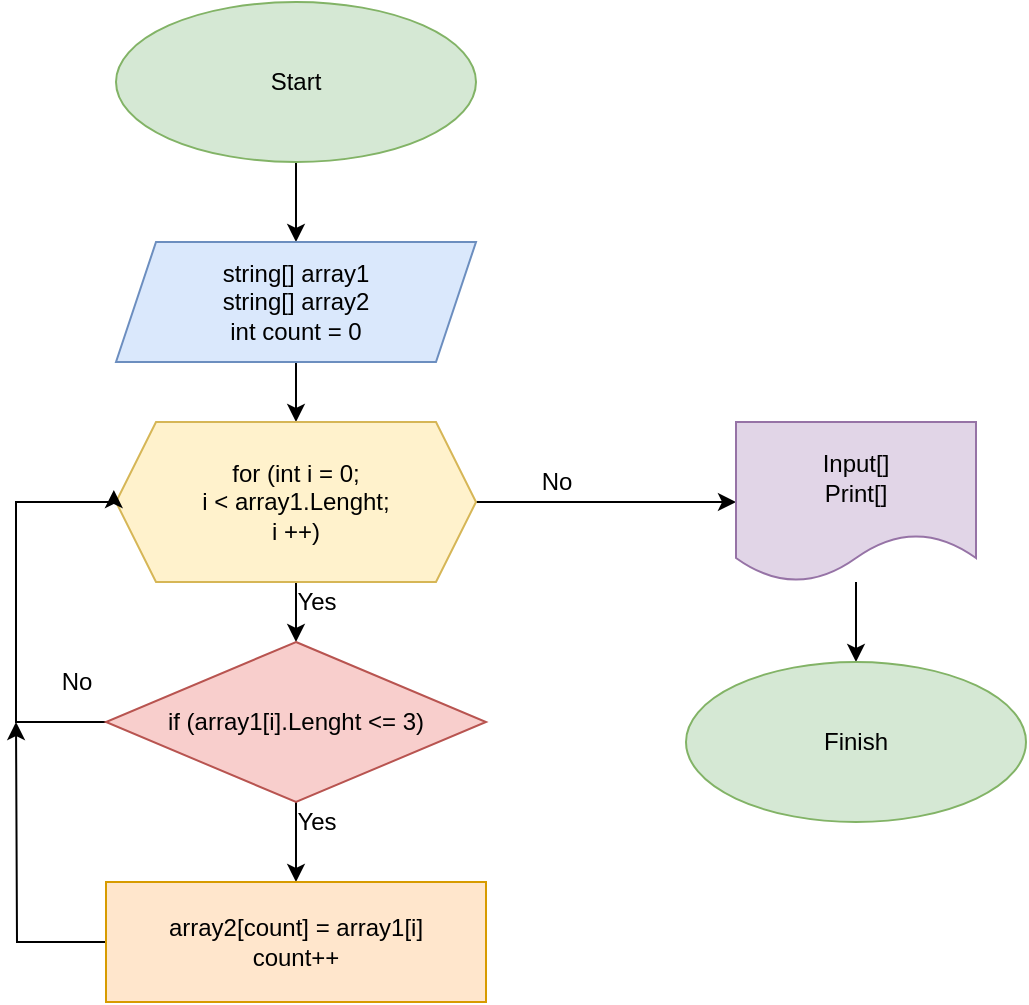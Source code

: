 <mxfile version="21.1.2" type="device">
  <diagram name="Страница 1" id="ih_WKwnYLh3Ba3iCL5Fd">
    <mxGraphModel dx="864" dy="516" grid="1" gridSize="10" guides="1" tooltips="1" connect="1" arrows="1" fold="1" page="1" pageScale="1" pageWidth="827" pageHeight="1169" math="0" shadow="0">
      <root>
        <mxCell id="0" />
        <mxCell id="1" parent="0" />
        <mxCell id="n4S_aSzpWFt3gO5gp6HI-9" value="" style="edgeStyle=orthogonalEdgeStyle;rounded=0;orthogonalLoop=1;jettySize=auto;html=1;" edge="1" parent="1" source="n4S_aSzpWFt3gO5gp6HI-1" target="n4S_aSzpWFt3gO5gp6HI-2">
          <mxGeometry relative="1" as="geometry" />
        </mxCell>
        <mxCell id="n4S_aSzpWFt3gO5gp6HI-1" value="Start" style="ellipse;whiteSpace=wrap;html=1;fillColor=#d5e8d4;strokeColor=#82b366;" vertex="1" parent="1">
          <mxGeometry x="230" y="30" width="180" height="80" as="geometry" />
        </mxCell>
        <mxCell id="n4S_aSzpWFt3gO5gp6HI-10" value="" style="edgeStyle=orthogonalEdgeStyle;rounded=0;orthogonalLoop=1;jettySize=auto;html=1;" edge="1" parent="1" source="n4S_aSzpWFt3gO5gp6HI-2" target="n4S_aSzpWFt3gO5gp6HI-3">
          <mxGeometry relative="1" as="geometry" />
        </mxCell>
        <mxCell id="n4S_aSzpWFt3gO5gp6HI-2" value="string[] array1&lt;br&gt;string[] array2&lt;br&gt;int count = 0" style="shape=parallelogram;perimeter=parallelogramPerimeter;whiteSpace=wrap;html=1;fixedSize=1;fillColor=#dae8fc;strokeColor=#6c8ebf;" vertex="1" parent="1">
          <mxGeometry x="230" y="150" width="180" height="60" as="geometry" />
        </mxCell>
        <mxCell id="n4S_aSzpWFt3gO5gp6HI-11" value="" style="edgeStyle=orthogonalEdgeStyle;rounded=0;orthogonalLoop=1;jettySize=auto;html=1;" edge="1" parent="1" source="n4S_aSzpWFt3gO5gp6HI-3" target="n4S_aSzpWFt3gO5gp6HI-4">
          <mxGeometry relative="1" as="geometry" />
        </mxCell>
        <mxCell id="n4S_aSzpWFt3gO5gp6HI-15" style="edgeStyle=orthogonalEdgeStyle;rounded=0;orthogonalLoop=1;jettySize=auto;html=1;entryX=0;entryY=0.5;entryDx=0;entryDy=0;" edge="1" parent="1" source="n4S_aSzpWFt3gO5gp6HI-3" target="n4S_aSzpWFt3gO5gp6HI-6">
          <mxGeometry relative="1" as="geometry" />
        </mxCell>
        <mxCell id="n4S_aSzpWFt3gO5gp6HI-3" value="for (int i = 0;&lt;br&gt;i &amp;lt; array1.Lenght;&lt;br&gt;i ++)" style="shape=hexagon;perimeter=hexagonPerimeter2;whiteSpace=wrap;html=1;fixedSize=1;fillColor=#fff2cc;strokeColor=#d6b656;" vertex="1" parent="1">
          <mxGeometry x="230" y="240" width="180" height="80" as="geometry" />
        </mxCell>
        <mxCell id="n4S_aSzpWFt3gO5gp6HI-12" value="" style="edgeStyle=orthogonalEdgeStyle;rounded=0;orthogonalLoop=1;jettySize=auto;html=1;" edge="1" parent="1" source="n4S_aSzpWFt3gO5gp6HI-4" target="n4S_aSzpWFt3gO5gp6HI-5">
          <mxGeometry relative="1" as="geometry" />
        </mxCell>
        <mxCell id="n4S_aSzpWFt3gO5gp6HI-13" style="edgeStyle=orthogonalEdgeStyle;rounded=0;orthogonalLoop=1;jettySize=auto;html=1;entryX=-0.006;entryY=0.425;entryDx=0;entryDy=0;entryPerimeter=0;" edge="1" parent="1" source="n4S_aSzpWFt3gO5gp6HI-4" target="n4S_aSzpWFt3gO5gp6HI-3">
          <mxGeometry relative="1" as="geometry">
            <Array as="points">
              <mxPoint x="180" y="390" />
              <mxPoint x="180" y="280" />
              <mxPoint x="229" y="280" />
            </Array>
          </mxGeometry>
        </mxCell>
        <mxCell id="n4S_aSzpWFt3gO5gp6HI-4" value="if (array1[i].Lenght &amp;lt;= 3)" style="rhombus;whiteSpace=wrap;html=1;fillColor=#f8cecc;strokeColor=#b85450;" vertex="1" parent="1">
          <mxGeometry x="225" y="350" width="190" height="80" as="geometry" />
        </mxCell>
        <mxCell id="n4S_aSzpWFt3gO5gp6HI-14" style="edgeStyle=orthogonalEdgeStyle;rounded=0;orthogonalLoop=1;jettySize=auto;html=1;" edge="1" parent="1" source="n4S_aSzpWFt3gO5gp6HI-5">
          <mxGeometry relative="1" as="geometry">
            <mxPoint x="180" y="390" as="targetPoint" />
          </mxGeometry>
        </mxCell>
        <mxCell id="n4S_aSzpWFt3gO5gp6HI-5" value="array2[count] = array1[i]&lt;br&gt;count++" style="rounded=0;whiteSpace=wrap;html=1;fillColor=#ffe6cc;strokeColor=#d79b00;" vertex="1" parent="1">
          <mxGeometry x="225" y="470" width="190" height="60" as="geometry" />
        </mxCell>
        <mxCell id="n4S_aSzpWFt3gO5gp6HI-16" value="" style="edgeStyle=orthogonalEdgeStyle;rounded=0;orthogonalLoop=1;jettySize=auto;html=1;" edge="1" parent="1" source="n4S_aSzpWFt3gO5gp6HI-6" target="n4S_aSzpWFt3gO5gp6HI-8">
          <mxGeometry relative="1" as="geometry" />
        </mxCell>
        <mxCell id="n4S_aSzpWFt3gO5gp6HI-6" value="Input[]&lt;br&gt;Print[]" style="shape=document;whiteSpace=wrap;html=1;boundedLbl=1;fillColor=#e1d5e7;strokeColor=#9673a6;" vertex="1" parent="1">
          <mxGeometry x="540" y="240" width="120" height="80" as="geometry" />
        </mxCell>
        <mxCell id="n4S_aSzpWFt3gO5gp6HI-8" value="Finish" style="ellipse;whiteSpace=wrap;html=1;fillColor=#d5e8d4;strokeColor=#82b366;" vertex="1" parent="1">
          <mxGeometry x="515" y="360" width="170" height="80" as="geometry" />
        </mxCell>
        <mxCell id="n4S_aSzpWFt3gO5gp6HI-17" value="No" style="text;html=1;align=center;verticalAlign=middle;resizable=0;points=[];autosize=1;strokeColor=none;fillColor=none;" vertex="1" parent="1">
          <mxGeometry x="430" y="255" width="40" height="30" as="geometry" />
        </mxCell>
        <mxCell id="n4S_aSzpWFt3gO5gp6HI-18" value="Yes" style="text;html=1;align=center;verticalAlign=middle;resizable=0;points=[];autosize=1;strokeColor=none;fillColor=none;" vertex="1" parent="1">
          <mxGeometry x="310" y="315" width="40" height="30" as="geometry" />
        </mxCell>
        <mxCell id="n4S_aSzpWFt3gO5gp6HI-19" value="Yes" style="text;html=1;align=center;verticalAlign=middle;resizable=0;points=[];autosize=1;strokeColor=none;fillColor=none;" vertex="1" parent="1">
          <mxGeometry x="310" y="425" width="40" height="30" as="geometry" />
        </mxCell>
        <mxCell id="n4S_aSzpWFt3gO5gp6HI-20" value="No" style="text;html=1;align=center;verticalAlign=middle;resizable=0;points=[];autosize=1;strokeColor=none;fillColor=none;" vertex="1" parent="1">
          <mxGeometry x="190" y="355" width="40" height="30" as="geometry" />
        </mxCell>
      </root>
    </mxGraphModel>
  </diagram>
</mxfile>
